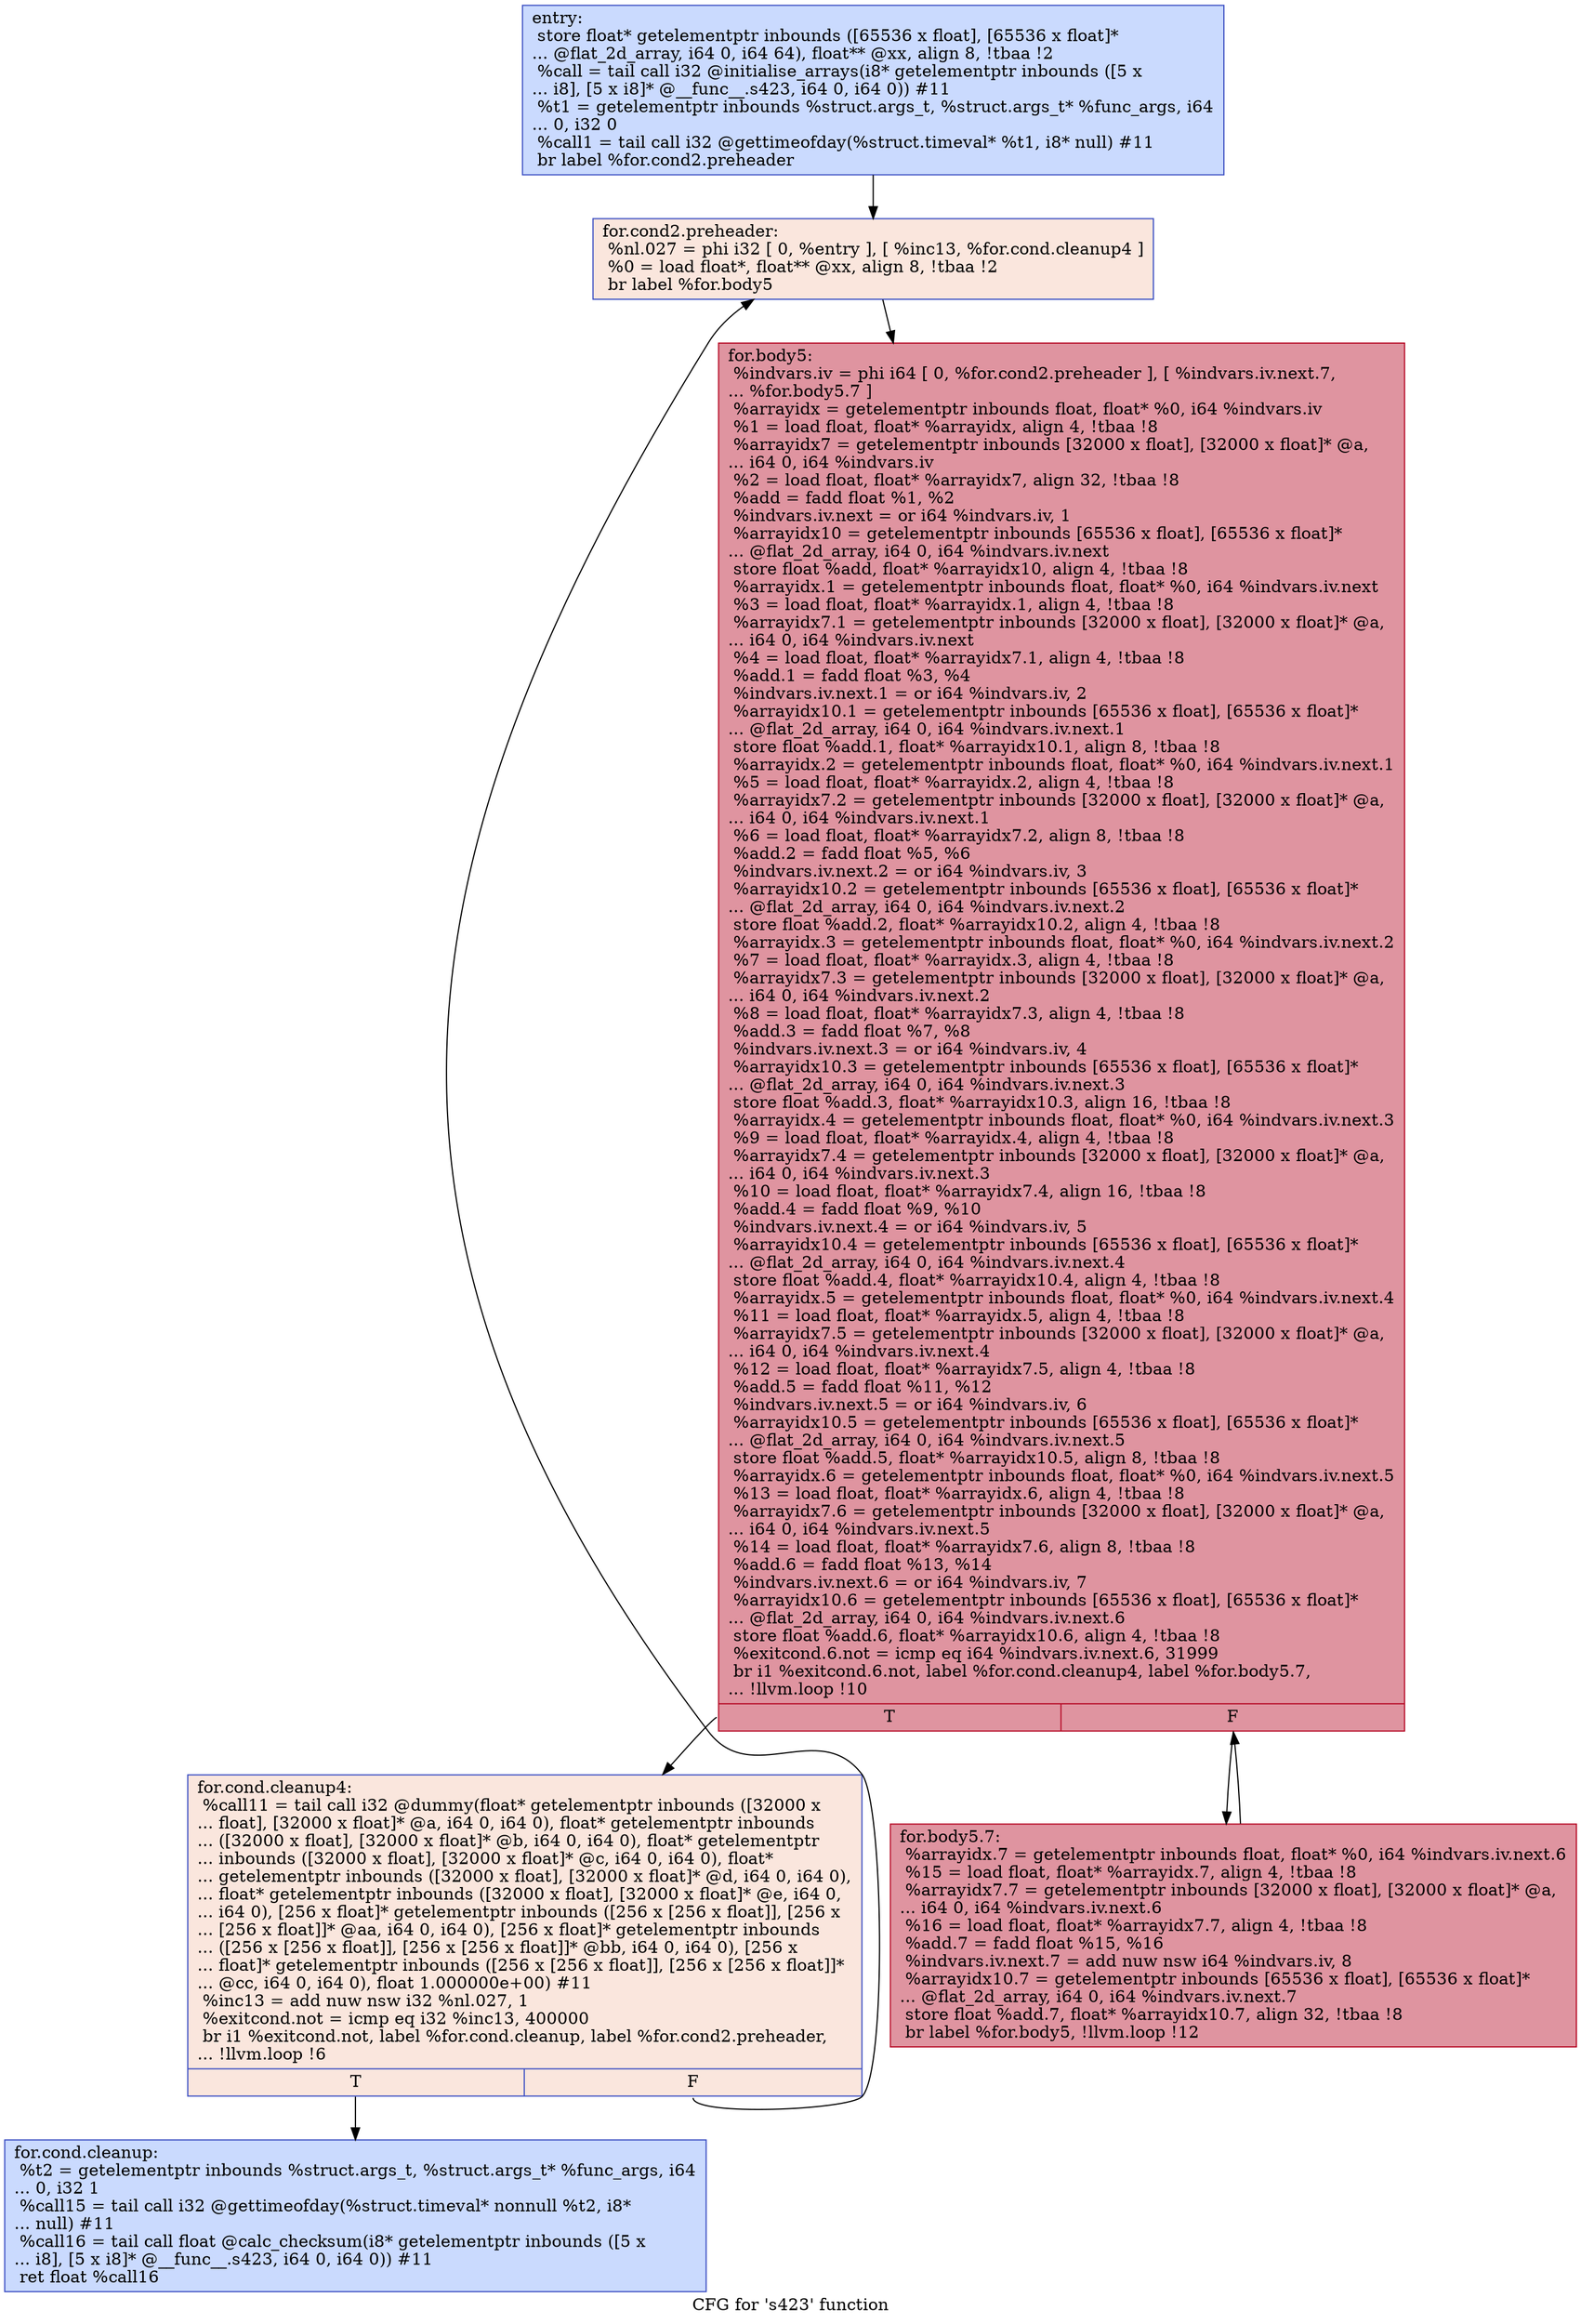 digraph "CFG for 's423' function" {
	label="CFG for 's423' function";

	Node0x564c93c3cca0 [shape=record,color="#3d50c3ff", style=filled, fillcolor="#88abfd70",label="{entry:\l  store float* getelementptr inbounds ([65536 x float], [65536 x float]*\l... @flat_2d_array, i64 0, i64 64), float** @xx, align 8, !tbaa !2\l  %call = tail call i32 @initialise_arrays(i8* getelementptr inbounds ([5 x\l... i8], [5 x i8]* @__func__.s423, i64 0, i64 0)) #11\l  %t1 = getelementptr inbounds %struct.args_t, %struct.args_t* %func_args, i64\l... 0, i32 0\l  %call1 = tail call i32 @gettimeofday(%struct.timeval* %t1, i8* null) #11\l  br label %for.cond2.preheader\l}"];
	Node0x564c93c3cca0 -> Node0x564c93c3d290;
	Node0x564c93c3d290 [shape=record,color="#3d50c3ff", style=filled, fillcolor="#f3c7b170",label="{for.cond2.preheader:                              \l  %nl.027 = phi i32 [ 0, %entry ], [ %inc13, %for.cond.cleanup4 ]\l  %0 = load float*, float** @xx, align 8, !tbaa !2\l  br label %for.body5\l}"];
	Node0x564c93c3d290 -> Node0x564c93c3d550;
	Node0x564c93c3d610 [shape=record,color="#3d50c3ff", style=filled, fillcolor="#88abfd70",label="{for.cond.cleanup:                                 \l  %t2 = getelementptr inbounds %struct.args_t, %struct.args_t* %func_args, i64\l... 0, i32 1\l  %call15 = tail call i32 @gettimeofday(%struct.timeval* nonnull %t2, i8*\l... null) #11\l  %call16 = tail call float @calc_checksum(i8* getelementptr inbounds ([5 x\l... i8], [5 x i8]* @__func__.s423, i64 0, i64 0)) #11\l  ret float %call16\l}"];
	Node0x564c93c3d3b0 [shape=record,color="#3d50c3ff", style=filled, fillcolor="#f3c7b170",label="{for.cond.cleanup4:                                \l  %call11 = tail call i32 @dummy(float* getelementptr inbounds ([32000 x\l... float], [32000 x float]* @a, i64 0, i64 0), float* getelementptr inbounds\l... ([32000 x float], [32000 x float]* @b, i64 0, i64 0), float* getelementptr\l... inbounds ([32000 x float], [32000 x float]* @c, i64 0, i64 0), float*\l... getelementptr inbounds ([32000 x float], [32000 x float]* @d, i64 0, i64 0),\l... float* getelementptr inbounds ([32000 x float], [32000 x float]* @e, i64 0,\l... i64 0), [256 x float]* getelementptr inbounds ([256 x [256 x float]], [256 x\l... [256 x float]]* @aa, i64 0, i64 0), [256 x float]* getelementptr inbounds\l... ([256 x [256 x float]], [256 x [256 x float]]* @bb, i64 0, i64 0), [256 x\l... float]* getelementptr inbounds ([256 x [256 x float]], [256 x [256 x float]]*\l... @cc, i64 0, i64 0), float 1.000000e+00) #11\l  %inc13 = add nuw nsw i32 %nl.027, 1\l  %exitcond.not = icmp eq i32 %inc13, 400000\l  br i1 %exitcond.not, label %for.cond.cleanup, label %for.cond2.preheader,\l... !llvm.loop !6\l|{<s0>T|<s1>F}}"];
	Node0x564c93c3d3b0:s0 -> Node0x564c93c3d610;
	Node0x564c93c3d3b0:s1 -> Node0x564c93c3d290;
	Node0x564c93c3d550 [shape=record,color="#b70d28ff", style=filled, fillcolor="#b70d2870",label="{for.body5:                                        \l  %indvars.iv = phi i64 [ 0, %for.cond2.preheader ], [ %indvars.iv.next.7,\l... %for.body5.7 ]\l  %arrayidx = getelementptr inbounds float, float* %0, i64 %indvars.iv\l  %1 = load float, float* %arrayidx, align 4, !tbaa !8\l  %arrayidx7 = getelementptr inbounds [32000 x float], [32000 x float]* @a,\l... i64 0, i64 %indvars.iv\l  %2 = load float, float* %arrayidx7, align 32, !tbaa !8\l  %add = fadd float %1, %2\l  %indvars.iv.next = or i64 %indvars.iv, 1\l  %arrayidx10 = getelementptr inbounds [65536 x float], [65536 x float]*\l... @flat_2d_array, i64 0, i64 %indvars.iv.next\l  store float %add, float* %arrayidx10, align 4, !tbaa !8\l  %arrayidx.1 = getelementptr inbounds float, float* %0, i64 %indvars.iv.next\l  %3 = load float, float* %arrayidx.1, align 4, !tbaa !8\l  %arrayidx7.1 = getelementptr inbounds [32000 x float], [32000 x float]* @a,\l... i64 0, i64 %indvars.iv.next\l  %4 = load float, float* %arrayidx7.1, align 4, !tbaa !8\l  %add.1 = fadd float %3, %4\l  %indvars.iv.next.1 = or i64 %indvars.iv, 2\l  %arrayidx10.1 = getelementptr inbounds [65536 x float], [65536 x float]*\l... @flat_2d_array, i64 0, i64 %indvars.iv.next.1\l  store float %add.1, float* %arrayidx10.1, align 8, !tbaa !8\l  %arrayidx.2 = getelementptr inbounds float, float* %0, i64 %indvars.iv.next.1\l  %5 = load float, float* %arrayidx.2, align 4, !tbaa !8\l  %arrayidx7.2 = getelementptr inbounds [32000 x float], [32000 x float]* @a,\l... i64 0, i64 %indvars.iv.next.1\l  %6 = load float, float* %arrayidx7.2, align 8, !tbaa !8\l  %add.2 = fadd float %5, %6\l  %indvars.iv.next.2 = or i64 %indvars.iv, 3\l  %arrayidx10.2 = getelementptr inbounds [65536 x float], [65536 x float]*\l... @flat_2d_array, i64 0, i64 %indvars.iv.next.2\l  store float %add.2, float* %arrayidx10.2, align 4, !tbaa !8\l  %arrayidx.3 = getelementptr inbounds float, float* %0, i64 %indvars.iv.next.2\l  %7 = load float, float* %arrayidx.3, align 4, !tbaa !8\l  %arrayidx7.3 = getelementptr inbounds [32000 x float], [32000 x float]* @a,\l... i64 0, i64 %indvars.iv.next.2\l  %8 = load float, float* %arrayidx7.3, align 4, !tbaa !8\l  %add.3 = fadd float %7, %8\l  %indvars.iv.next.3 = or i64 %indvars.iv, 4\l  %arrayidx10.3 = getelementptr inbounds [65536 x float], [65536 x float]*\l... @flat_2d_array, i64 0, i64 %indvars.iv.next.3\l  store float %add.3, float* %arrayidx10.3, align 16, !tbaa !8\l  %arrayidx.4 = getelementptr inbounds float, float* %0, i64 %indvars.iv.next.3\l  %9 = load float, float* %arrayidx.4, align 4, !tbaa !8\l  %arrayidx7.4 = getelementptr inbounds [32000 x float], [32000 x float]* @a,\l... i64 0, i64 %indvars.iv.next.3\l  %10 = load float, float* %arrayidx7.4, align 16, !tbaa !8\l  %add.4 = fadd float %9, %10\l  %indvars.iv.next.4 = or i64 %indvars.iv, 5\l  %arrayidx10.4 = getelementptr inbounds [65536 x float], [65536 x float]*\l... @flat_2d_array, i64 0, i64 %indvars.iv.next.4\l  store float %add.4, float* %arrayidx10.4, align 4, !tbaa !8\l  %arrayidx.5 = getelementptr inbounds float, float* %0, i64 %indvars.iv.next.4\l  %11 = load float, float* %arrayidx.5, align 4, !tbaa !8\l  %arrayidx7.5 = getelementptr inbounds [32000 x float], [32000 x float]* @a,\l... i64 0, i64 %indvars.iv.next.4\l  %12 = load float, float* %arrayidx7.5, align 4, !tbaa !8\l  %add.5 = fadd float %11, %12\l  %indvars.iv.next.5 = or i64 %indvars.iv, 6\l  %arrayidx10.5 = getelementptr inbounds [65536 x float], [65536 x float]*\l... @flat_2d_array, i64 0, i64 %indvars.iv.next.5\l  store float %add.5, float* %arrayidx10.5, align 8, !tbaa !8\l  %arrayidx.6 = getelementptr inbounds float, float* %0, i64 %indvars.iv.next.5\l  %13 = load float, float* %arrayidx.6, align 4, !tbaa !8\l  %arrayidx7.6 = getelementptr inbounds [32000 x float], [32000 x float]* @a,\l... i64 0, i64 %indvars.iv.next.5\l  %14 = load float, float* %arrayidx7.6, align 8, !tbaa !8\l  %add.6 = fadd float %13, %14\l  %indvars.iv.next.6 = or i64 %indvars.iv, 7\l  %arrayidx10.6 = getelementptr inbounds [65536 x float], [65536 x float]*\l... @flat_2d_array, i64 0, i64 %indvars.iv.next.6\l  store float %add.6, float* %arrayidx10.6, align 4, !tbaa !8\l  %exitcond.6.not = icmp eq i64 %indvars.iv.next.6, 31999\l  br i1 %exitcond.6.not, label %for.cond.cleanup4, label %for.body5.7,\l... !llvm.loop !10\l|{<s0>T|<s1>F}}"];
	Node0x564c93c3d550:s0 -> Node0x564c93c3d3b0;
	Node0x564c93c3d550:s1 -> Node0x564c93c3df30;
	Node0x564c93c3df30 [shape=record,color="#b70d28ff", style=filled, fillcolor="#b70d2870",label="{for.body5.7:                                      \l  %arrayidx.7 = getelementptr inbounds float, float* %0, i64 %indvars.iv.next.6\l  %15 = load float, float* %arrayidx.7, align 4, !tbaa !8\l  %arrayidx7.7 = getelementptr inbounds [32000 x float], [32000 x float]* @a,\l... i64 0, i64 %indvars.iv.next.6\l  %16 = load float, float* %arrayidx7.7, align 4, !tbaa !8\l  %add.7 = fadd float %15, %16\l  %indvars.iv.next.7 = add nuw nsw i64 %indvars.iv, 8\l  %arrayidx10.7 = getelementptr inbounds [65536 x float], [65536 x float]*\l... @flat_2d_array, i64 0, i64 %indvars.iv.next.7\l  store float %add.7, float* %arrayidx10.7, align 32, !tbaa !8\l  br label %for.body5, !llvm.loop !12\l}"];
	Node0x564c93c3df30 -> Node0x564c93c3d550;
}
